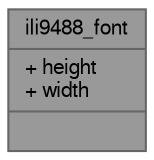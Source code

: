 digraph "ili9488_font"
{
 // LATEX_PDF_SIZE
  bgcolor="transparent";
  edge [fontname=FreeSans,fontsize=10,labelfontname=FreeSans,labelfontsize=10];
  node [fontname=FreeSans,fontsize=10,shape=box,height=0.2,width=0.4];
  Node1 [shape=record,label="{ili9488_font\n|+ height\l+ width\l|}",height=0.2,width=0.4,color="gray40", fillcolor="grey60", style="filled", fontcolor="black",tooltip="Font structure."];
}
